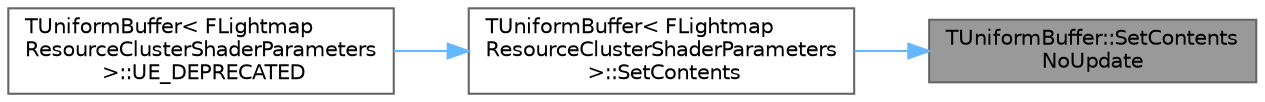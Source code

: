 digraph "TUniformBuffer::SetContentsNoUpdate"
{
 // INTERACTIVE_SVG=YES
 // LATEX_PDF_SIZE
  bgcolor="transparent";
  edge [fontname=Helvetica,fontsize=10,labelfontname=Helvetica,labelfontsize=10];
  node [fontname=Helvetica,fontsize=10,shape=box,height=0.2,width=0.4];
  rankdir="RL";
  Node1 [id="Node000001",label="TUniformBuffer::SetContents\lNoUpdate",height=0.2,width=0.4,color="gray40", fillcolor="grey60", style="filled", fontcolor="black",tooltip="Sets the contents of the uniform buffer."];
  Node1 -> Node2 [id="edge1_Node000001_Node000002",dir="back",color="steelblue1",style="solid",tooltip=" "];
  Node2 [id="Node000002",label="TUniformBuffer\< FLightmap\lResourceClusterShaderParameters\l \>::SetContents",height=0.2,width=0.4,color="grey40", fillcolor="white", style="filled",URL="$d8/de6/classTUniformBuffer.html#a5834ec70e67c6414f576aa603ad1732a",tooltip=" "];
  Node2 -> Node3 [id="edge2_Node000002_Node000003",dir="back",color="steelblue1",style="solid",tooltip=" "];
  Node3 [id="Node000003",label="TUniformBuffer\< FLightmap\lResourceClusterShaderParameters\l \>::UE_DEPRECATED",height=0.2,width=0.4,color="grey40", fillcolor="white", style="filled",URL="$d8/de6/classTUniformBuffer.html#af6e4d5cf83625aba273fdca29f7522c3",tooltip=" "];
}
